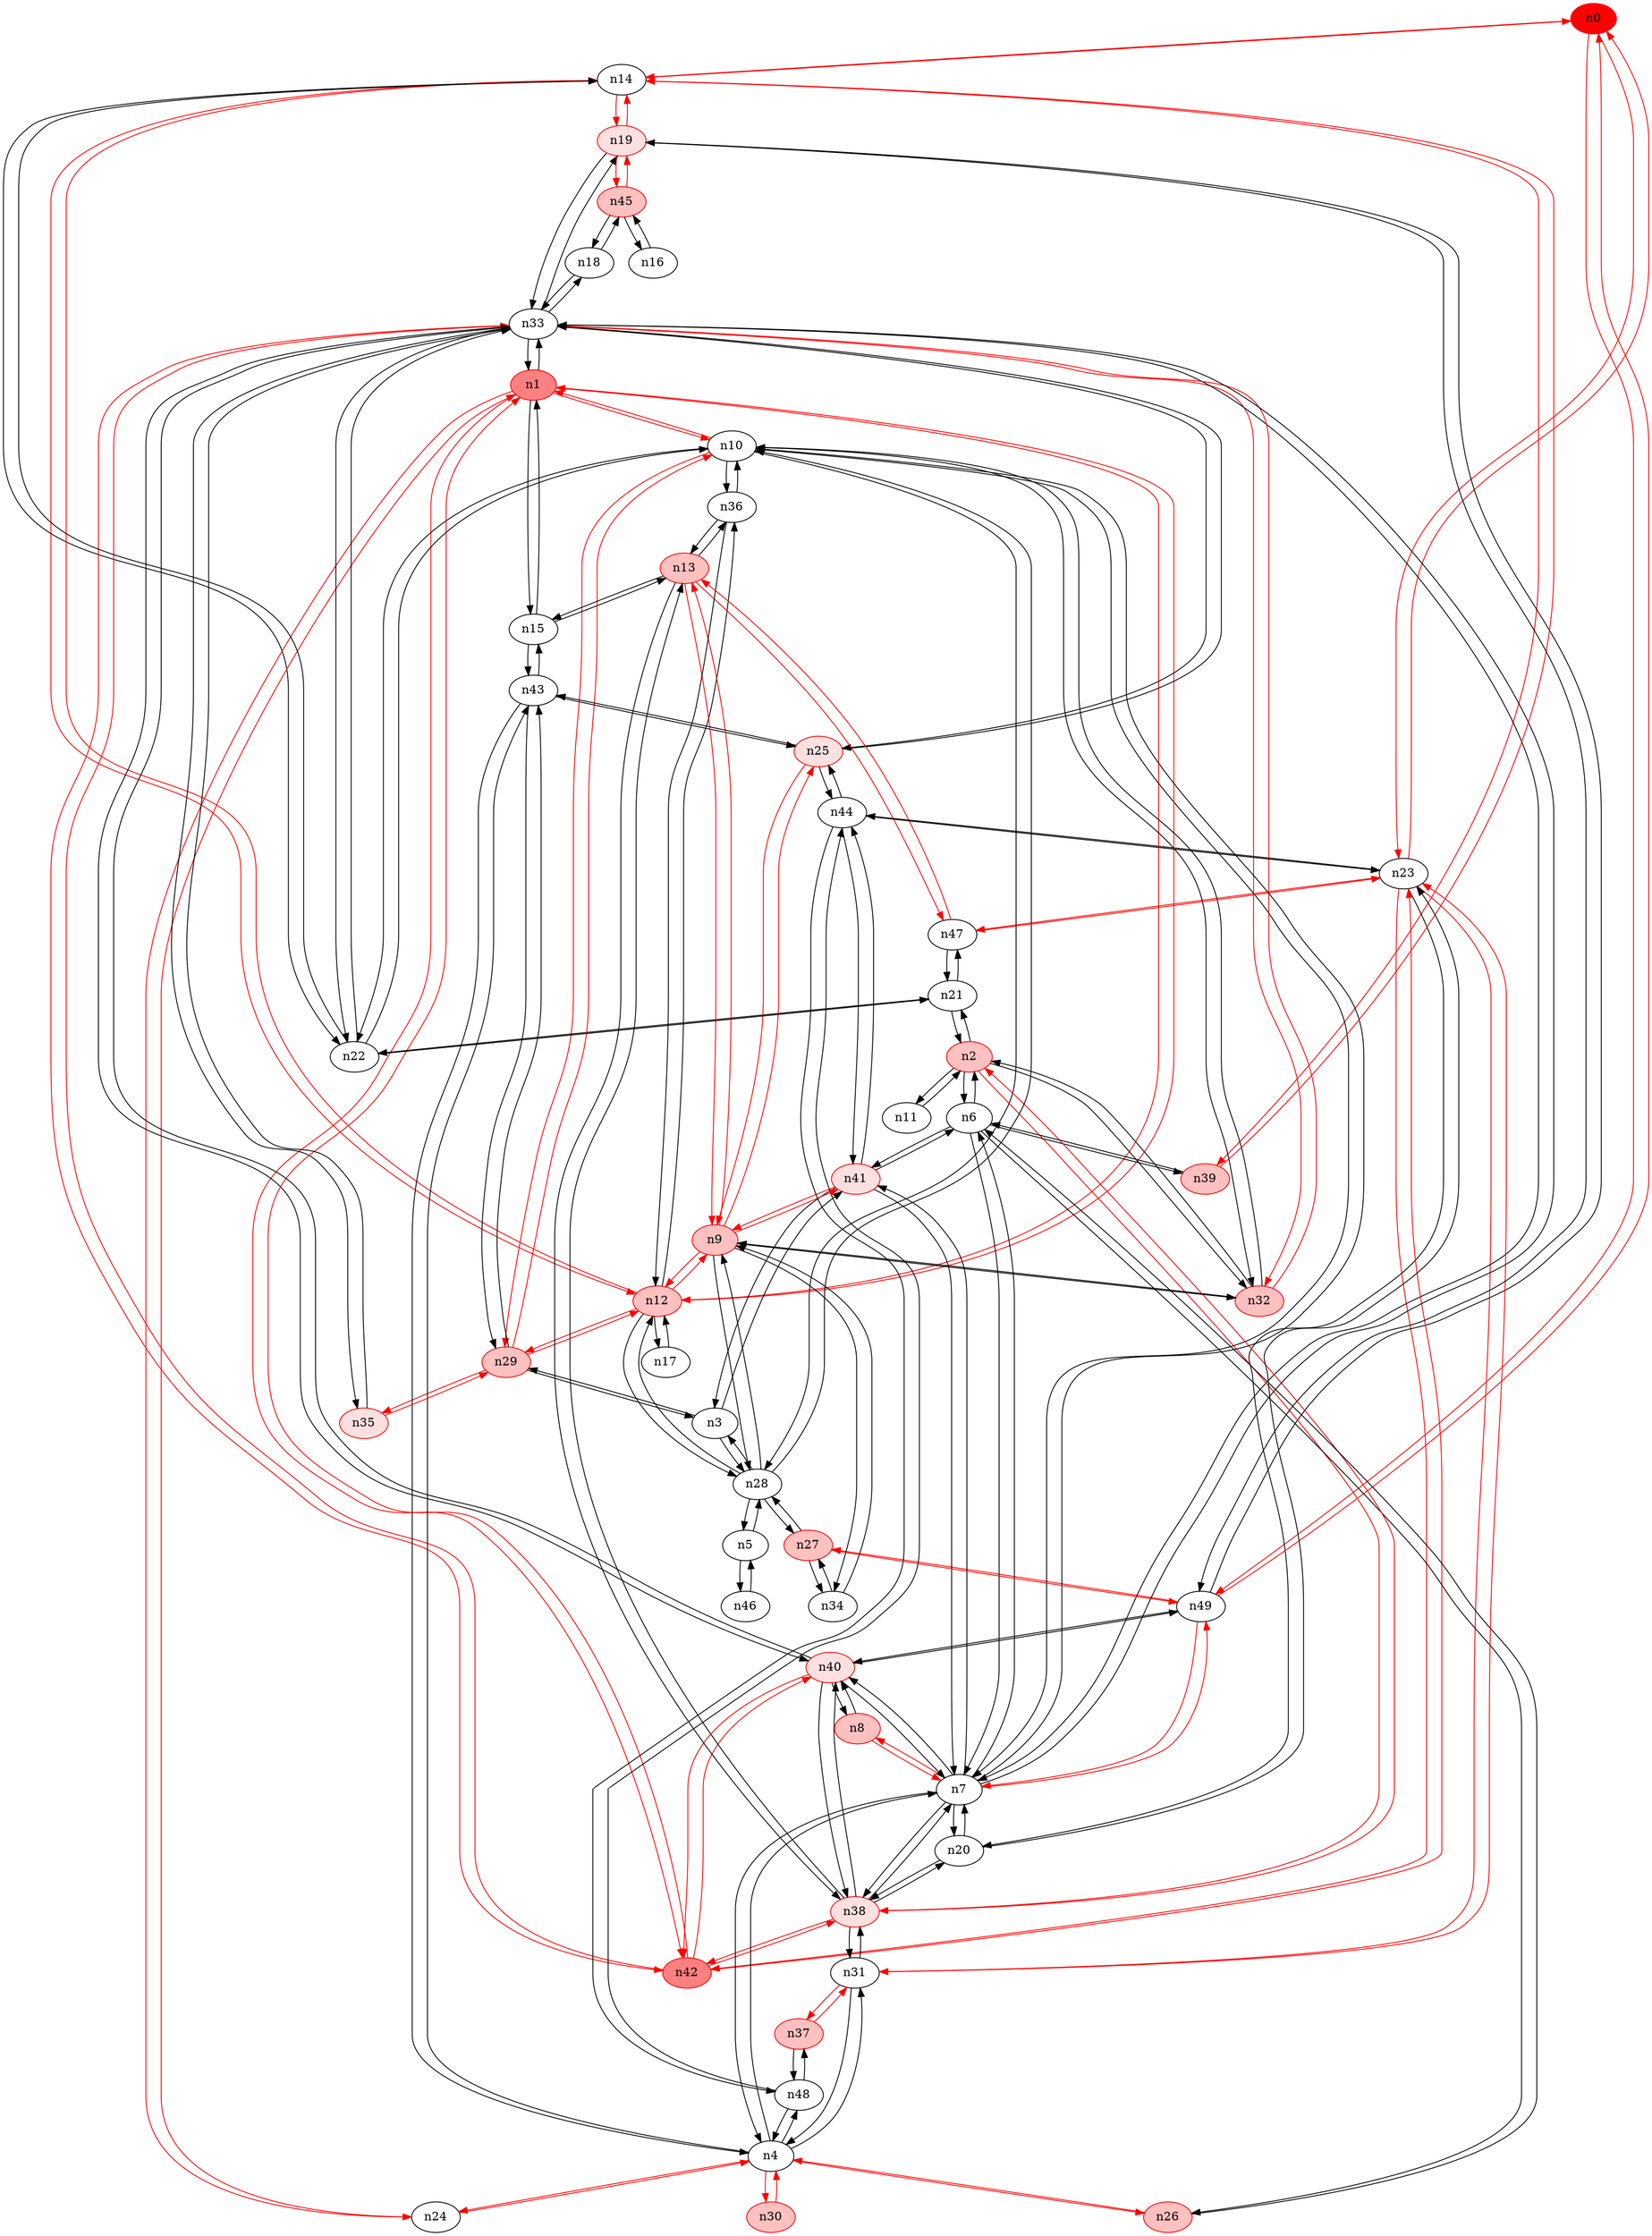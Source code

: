 strict digraph {
n0 [type=switch, color="#FF0000", style=filled, fillcolor="#FF0000"];
n14 [type=switch];
n23 [type=switch];
n49 [type=switch];
n1 [type=switch, color="#FF0000", style=filled, fillcolor="#FF8080"];
n10 [type=switch];
n12 [type=host, color="#FF0000", style=filled, fillcolor="#FFC0C0"];
n15 [type=switch];
n24 [type=switch];
n33 [type=switch];
n42 [type=switch, color="#FF0000", style=filled, fillcolor="#FF8080"];
n2 [type=host, color="#FF0000", style=filled, fillcolor="#FFC0C0"];
n6 [type=switch];
n11 [type=switch];
n21 [type=switch];
n32 [type=host, color="#FF0000", style=filled, fillcolor="#FFC0C0"];
n38 [type=host, color="#FF0000", style=filled, fillcolor="#FFE0E0"];
n3 [type=switch];
n28 [type=switch];
n29 [type=host, color="#FF0000", style=filled, fillcolor="#FFC0C0"];
n41 [type=host, color="#FF0000", style=filled, fillcolor="#FFE0E0"];
n4 [type=switch];
n7 [type=switch];
n26 [type=host, color="#FF0000", style=filled, fillcolor="#FFC0C0"];
n30 [type=host, color="#FF0000", style=filled, fillcolor="#FFC0C0"];
n31 [type=switch];
n43 [type=switch];
n48 [type=switch];
n5 [type=switch];
n46 [type=switch];
n39 [type=host, color="#FF0000", style=filled, fillcolor="#FFC0C0"];
n8 [type=host, color="#FF0000", style=filled, fillcolor="#FFC0C0"];
n20 [type=switch];
n40 [type=host, color="#FF0000", style=filled, fillcolor="#FFE0E0"];
n9 [type=host, color="#FF0000", style=filled, fillcolor="#FFC0C0"];
n13 [type=switch, color="#FF0000", style=filled, fillcolor="#FFC0C0"];
n25 [type=host, color="#FF0000", style=filled, fillcolor="#FFE0E0"];
n34 [type=switch];
n22 [type=switch];
n36 [type=switch];
n17 [type=switch];
n47 [type=switch];
n19 [type=host, color="#FF0000", style=filled, fillcolor="#FFE0E0"];
n16 [type=switch];
n45 [type=switch, color="#FF0000", style=filled, fillcolor="#FFC0C0"];
n18 [type=switch];
n44 [type=switch];
n27 [type=host, color="#FF0000", style=filled, fillcolor="#FFC0C0"];
n35 [type=host, color="#FF0000", style=filled, fillcolor="#FFE0E0"];
n37 [type=host, color="#FF0000", style=filled, fillcolor="#FFC0C0"];
n0 -> n14 [src_port=0, dst_port=0, color="#FF0000"];
n0 -> n23 [src_port=0, dst_port=0, color="#FF0000"];
n0 -> n49 [src_port=0, dst_port=0, color="#FF0000"];
n14 -> n0 [src_port=0, dst_port=0, color="#FF0000"];
n14 -> n12 [src_port=0, dst_port=0, color="#FF0000"];
n14 -> n39 [src_port=0, dst_port=0, color="#FF0000"];
n14 -> n22 [src_port=0, dst_port=0];
n14 -> n19 [src_port=0, dst_port=0, color="#FF0000"];
n23 -> n0 [src_port=0, dst_port=0, color="#FF0000"];
n23 -> n42 [src_port=0, dst_port=0, color="#FF0000"];
n23 -> n31 [src_port=0, dst_port=0, color="#FF0000"];
n23 -> n20 [src_port=0, dst_port=0];
n23 -> n47 [src_port=0, dst_port=0, color="#FF0000"];
n23 -> n44 [src_port=0, dst_port=0];
n49 -> n0 [src_port=0, dst_port=0, color="#FF0000"];
n49 -> n7 [src_port=0, dst_port=0, color="#FF0000"];
n49 -> n40 [src_port=0, dst_port=0];
n49 -> n19 [src_port=0, dst_port=0];
n49 -> n27 [src_port=0, dst_port=0, color="#FF0000"];
n1 -> n10 [src_port=0, dst_port=0, color="#FF0000"];
n1 -> n12 [src_port=0, dst_port=0, color="#FF0000"];
n1 -> n15 [src_port=0, dst_port=0];
n1 -> n24 [src_port=0, dst_port=0, color="#FF0000"];
n1 -> n33 [src_port=0, dst_port=0];
n1 -> n42 [src_port=0, dst_port=0, color="#FF0000"];
n10 -> n1 [src_port=0, dst_port=0, color="#FF0000"];
n10 -> n32 [src_port=0, dst_port=0];
n10 -> n28 [src_port=0, dst_port=0];
n10 -> n29 [src_port=0, dst_port=0, color="#FF0000"];
n10 -> n7 [src_port=0, dst_port=0];
n10 -> n22 [src_port=0, dst_port=0];
n10 -> n36 [src_port=0, dst_port=0];
n12 -> n14 [src_port=0, dst_port=0, color="#FF0000"];
n12 -> n1 [src_port=0, dst_port=0, color="#FF0000"];
n12 -> n28 [src_port=0, dst_port=0];
n12 -> n29 [src_port=0, dst_port=0, color="#FF0000"];
n12 -> n9 [src_port=0, dst_port=0, color="#FF0000"];
n12 -> n36 [src_port=0, dst_port=0];
n12 -> n17 [src_port=0, dst_port=0];
n15 -> n1 [src_port=0, dst_port=0];
n15 -> n43 [src_port=0, dst_port=0];
n15 -> n13 [src_port=0, dst_port=0];
n24 -> n1 [src_port=0, dst_port=0, color="#FF0000"];
n24 -> n4 [src_port=0, dst_port=0, color="#FF0000"];
n33 -> n1 [src_port=0, dst_port=0];
n33 -> n42 [src_port=0, dst_port=0, color="#FF0000"];
n33 -> n32 [src_port=0, dst_port=0, color="#FF0000"];
n33 -> n7 [src_port=0, dst_port=0];
n33 -> n40 [src_port=0, dst_port=0];
n33 -> n25 [src_port=0, dst_port=0];
n33 -> n22 [src_port=0, dst_port=0];
n33 -> n19 [src_port=0, dst_port=0];
n33 -> n18 [src_port=0, dst_port=0];
n33 -> n35 [src_port=0, dst_port=0];
n42 -> n23 [src_port=0, dst_port=0, color="#FF0000"];
n42 -> n1 [src_port=0, dst_port=0, color="#FF0000"];
n42 -> n33 [src_port=0, dst_port=0, color="#FF0000"];
n42 -> n38 [src_port=0, dst_port=0, color="#FF0000"];
n42 -> n40 [src_port=0, dst_port=0, color="#FF0000"];
n2 -> n6 [src_port=0, dst_port=0];
n2 -> n11 [src_port=0, dst_port=0];
n2 -> n21 [src_port=0, dst_port=0];
n2 -> n32 [src_port=0, dst_port=0];
n2 -> n38 [src_port=0, dst_port=0, color="#FF0000"];
n6 -> n2 [src_port=0, dst_port=0];
n6 -> n41 [src_port=0, dst_port=0];
n6 -> n7 [src_port=0, dst_port=0];
n6 -> n26 [src_port=0, dst_port=0];
n6 -> n39 [src_port=0, dst_port=0];
n11 -> n2 [src_port=0, dst_port=0];
n21 -> n2 [src_port=0, dst_port=0];
n21 -> n22 [src_port=0, dst_port=0];
n21 -> n47 [src_port=0, dst_port=0];
n32 -> n10 [src_port=0, dst_port=0];
n32 -> n33 [src_port=0, dst_port=0, color="#FF0000"];
n32 -> n2 [src_port=0, dst_port=0];
n32 -> n9 [src_port=0, dst_port=0];
n38 -> n42 [src_port=0, dst_port=0, color="#FF0000"];
n38 -> n2 [src_port=0, dst_port=0, color="#FF0000"];
n38 -> n7 [src_port=0, dst_port=0];
n38 -> n31 [src_port=0, dst_port=0];
n38 -> n20 [src_port=0, dst_port=0];
n38 -> n40 [src_port=0, dst_port=0];
n38 -> n13 [src_port=0, dst_port=0];
n3 -> n28 [src_port=0, dst_port=0];
n3 -> n29 [src_port=0, dst_port=0];
n3 -> n41 [src_port=0, dst_port=0];
n28 -> n10 [src_port=0, dst_port=0];
n28 -> n12 [src_port=0, dst_port=0];
n28 -> n3 [src_port=0, dst_port=0];
n28 -> n5 [src_port=0, dst_port=0];
n28 -> n9 [src_port=0, dst_port=0];
n28 -> n27 [src_port=0, dst_port=0];
n29 -> n10 [src_port=0, dst_port=0, color="#FF0000"];
n29 -> n12 [src_port=0, dst_port=0, color="#FF0000"];
n29 -> n3 [src_port=0, dst_port=0];
n29 -> n43 [src_port=0, dst_port=0];
n29 -> n35 [src_port=0, dst_port=0, color="#FF0000"];
n41 -> n6 [src_port=0, dst_port=0];
n41 -> n3 [src_port=0, dst_port=0];
n41 -> n7 [src_port=0, dst_port=0];
n41 -> n9 [src_port=0, dst_port=0, color="#FF0000"];
n41 -> n44 [src_port=0, dst_port=0];
n4 -> n24 [src_port=0, dst_port=0, color="#FF0000"];
n4 -> n7 [src_port=0, dst_port=0];
n4 -> n26 [src_port=0, dst_port=0, color="#FF0000"];
n4 -> n30 [src_port=0, dst_port=0, color="#FF0000"];
n4 -> n31 [src_port=0, dst_port=0];
n4 -> n43 [src_port=0, dst_port=0];
n4 -> n48 [src_port=0, dst_port=0];
n7 -> n49 [src_port=0, dst_port=0, color="#FF0000"];
n7 -> n10 [src_port=0, dst_port=0];
n7 -> n33 [src_port=0, dst_port=0];
n7 -> n6 [src_port=0, dst_port=0];
n7 -> n38 [src_port=0, dst_port=0];
n7 -> n41 [src_port=0, dst_port=0];
n7 -> n4 [src_port=0, dst_port=0];
n7 -> n8 [src_port=0, dst_port=0, color="#FF0000"];
n7 -> n20 [src_port=0, dst_port=0];
n7 -> n40 [src_port=0, dst_port=0];
n26 -> n6 [src_port=0, dst_port=0];
n26 -> n4 [src_port=0, dst_port=0, color="#FF0000"];
n30 -> n4 [src_port=0, dst_port=0, color="#FF0000"];
n31 -> n23 [src_port=0, dst_port=0, color="#FF0000"];
n31 -> n38 [src_port=0, dst_port=0];
n31 -> n4 [src_port=0, dst_port=0];
n31 -> n37 [src_port=0, dst_port=0, color="#FF0000"];
n43 -> n15 [src_port=0, dst_port=0];
n43 -> n29 [src_port=0, dst_port=0];
n43 -> n4 [src_port=0, dst_port=0];
n43 -> n25 [src_port=0, dst_port=0];
n48 -> n4 [src_port=0, dst_port=0];
n48 -> n44 [src_port=0, dst_port=0];
n48 -> n37 [src_port=0, dst_port=0];
n5 -> n28 [src_port=0, dst_port=0];
n5 -> n46 [src_port=0, dst_port=0];
n46 -> n5 [src_port=0, dst_port=0];
n39 -> n14 [src_port=0, dst_port=0, color="#FF0000"];
n39 -> n6 [src_port=0, dst_port=0];
n8 -> n7 [src_port=0, dst_port=0, color="#FF0000"];
n8 -> n40 [src_port=0, dst_port=0];
n20 -> n23 [src_port=0, dst_port=0];
n20 -> n38 [src_port=0, dst_port=0];
n20 -> n7 [src_port=0, dst_port=0];
n40 -> n49 [src_port=0, dst_port=0];
n40 -> n33 [src_port=0, dst_port=0];
n40 -> n42 [src_port=0, dst_port=0, color="#FF0000"];
n40 -> n38 [src_port=0, dst_port=0];
n40 -> n7 [src_port=0, dst_port=0];
n40 -> n8 [src_port=0, dst_port=0];
n9 -> n12 [src_port=0, dst_port=0, color="#FF0000"];
n9 -> n32 [src_port=0, dst_port=0];
n9 -> n28 [src_port=0, dst_port=0];
n9 -> n41 [src_port=0, dst_port=0, color="#FF0000"];
n9 -> n13 [src_port=0, dst_port=0, color="#FF0000"];
n9 -> n25 [src_port=0, dst_port=0, color="#FF0000"];
n9 -> n34 [src_port=0, dst_port=0];
n13 -> n15 [src_port=0, dst_port=0];
n13 -> n38 [src_port=0, dst_port=0];
n13 -> n9 [src_port=0, dst_port=0, color="#FF0000"];
n13 -> n36 [src_port=0, dst_port=0];
n13 -> n47 [src_port=0, dst_port=0, color="#FF0000"];
n25 -> n33 [src_port=0, dst_port=0];
n25 -> n43 [src_port=0, dst_port=0];
n25 -> n9 [src_port=0, dst_port=0, color="#FF0000"];
n25 -> n44 [src_port=0, dst_port=0];
n34 -> n9 [src_port=0, dst_port=0];
n34 -> n27 [src_port=0, dst_port=0];
n22 -> n14 [src_port=0, dst_port=0];
n22 -> n10 [src_port=0, dst_port=0];
n22 -> n33 [src_port=0, dst_port=0];
n22 -> n21 [src_port=0, dst_port=0];
n36 -> n10 [src_port=0, dst_port=0];
n36 -> n12 [src_port=0, dst_port=0];
n36 -> n13 [src_port=0, dst_port=0];
n17 -> n12 [src_port=0, dst_port=0];
n47 -> n23 [src_port=0, dst_port=0, color="#FF0000"];
n47 -> n21 [src_port=0, dst_port=0];
n47 -> n13 [src_port=0, dst_port=0, color="#FF0000"];
n19 -> n14 [src_port=0, dst_port=0, color="#FF0000"];
n19 -> n49 [src_port=0, dst_port=0];
n19 -> n33 [src_port=0, dst_port=0];
n19 -> n45 [src_port=0, dst_port=0, color="#FF0000"];
n16 -> n45 [src_port=0, dst_port=0];
n45 -> n19 [src_port=0, dst_port=0, color="#FF0000"];
n45 -> n16 [src_port=0, dst_port=0];
n45 -> n18 [src_port=0, dst_port=0];
n18 -> n33 [src_port=0, dst_port=0];
n18 -> n45 [src_port=0, dst_port=0];
n44 -> n23 [src_port=0, dst_port=0];
n44 -> n41 [src_port=0, dst_port=0];
n44 -> n48 [src_port=0, dst_port=0];
n44 -> n25 [src_port=0, dst_port=0];
n27 -> n49 [src_port=0, dst_port=0, color="#FF0000"];
n27 -> n28 [src_port=0, dst_port=0];
n27 -> n34 [src_port=0, dst_port=0];
n35 -> n33 [src_port=0, dst_port=0];
n35 -> n29 [src_port=0, dst_port=0, color="#FF0000"];
n37 -> n31 [src_port=0, dst_port=0, color="#FF0000"];
n37 -> n48 [src_port=0, dst_port=0];
}
